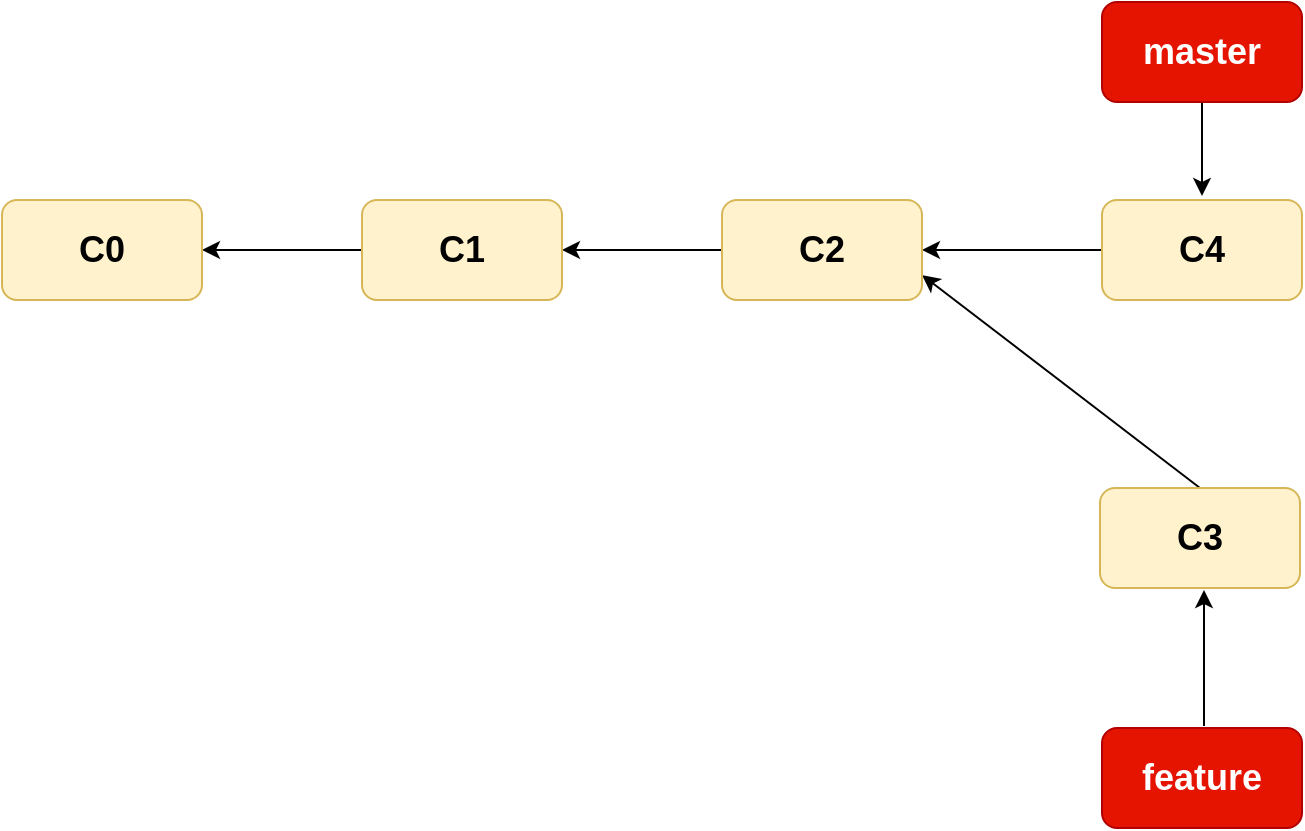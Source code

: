 <mxfile>
    <diagram id="Zphku5AM_jrOAezdSDCR" name="第 1 页">
        <mxGraphModel dx="1687" dy="1404" grid="1" gridSize="10" guides="1" tooltips="1" connect="1" arrows="1" fold="1" page="1" pageScale="1" pageWidth="827" pageHeight="1169" math="0" shadow="0">
            <root>
                <mxCell id="0"/>
                <mxCell id="1" parent="0"/>
                <mxCell id="4" value="" style="edgeStyle=none;html=1;fontSize=18;fontStyle=1;startArrow=classic;startFill=1;endArrow=none;endFill=0;" parent="1" source="2" target="3" edge="1">
                    <mxGeometry relative="1" as="geometry"/>
                </mxCell>
                <mxCell id="2" value="C0" style="rounded=1;whiteSpace=wrap;html=1;fillColor=#fff2cc;strokeColor=#d6b656;fontSize=18;fontStyle=1" parent="1" vertex="1">
                    <mxGeometry x="50" y="340" width="100" height="50" as="geometry"/>
                </mxCell>
                <mxCell id="6" value="" style="edgeStyle=none;html=1;fontSize=18;fontStyle=1;startArrow=classic;startFill=1;endArrow=none;endFill=0;" parent="1" source="3" target="5" edge="1">
                    <mxGeometry relative="1" as="geometry"/>
                </mxCell>
                <mxCell id="3" value="C1" style="rounded=1;whiteSpace=wrap;html=1;fillColor=#fff2cc;strokeColor=#d6b656;fontSize=18;fontStyle=1" parent="1" vertex="1">
                    <mxGeometry x="230" y="340" width="100" height="50" as="geometry"/>
                </mxCell>
                <mxCell id="8" value="" style="edgeStyle=none;html=1;fontSize=18;fontStyle=1;startArrow=classic;startFill=1;endArrow=none;endFill=0;" parent="1" target="7" edge="1">
                    <mxGeometry relative="1" as="geometry">
                        <mxPoint x="650" y="338" as="sourcePoint"/>
                    </mxGeometry>
                </mxCell>
                <mxCell id="13" value="" style="edgeStyle=none;html=1;exitX=1;exitY=0.75;exitDx=0;exitDy=0;entryX=0.5;entryY=0;entryDx=0;entryDy=0;startArrow=classic;startFill=1;endArrow=none;endFill=0;" parent="1" source="5" target="12" edge="1">
                    <mxGeometry relative="1" as="geometry"/>
                </mxCell>
                <mxCell id="21" value="" style="edgeStyle=none;html=1;startArrow=classic;startFill=1;endArrow=none;endFill=0;" parent="1" source="5" target="20" edge="1">
                    <mxGeometry relative="1" as="geometry"/>
                </mxCell>
                <mxCell id="5" value="C2" style="rounded=1;whiteSpace=wrap;html=1;fillColor=#fff2cc;strokeColor=#d6b656;fontSize=18;fontStyle=1" parent="1" vertex="1">
                    <mxGeometry x="410" y="340" width="100" height="50" as="geometry"/>
                </mxCell>
                <mxCell id="7" value="master" style="rounded=1;whiteSpace=wrap;html=1;fillColor=#e51400;strokeColor=#B20000;fontColor=#ffffff;fontSize=18;fontStyle=1" parent="1" vertex="1">
                    <mxGeometry x="600" y="241" width="100" height="50" as="geometry"/>
                </mxCell>
                <mxCell id="11" value="feature" style="rounded=1;whiteSpace=wrap;html=1;fillColor=#e51400;strokeColor=#B20000;fontColor=#ffffff;fontSize=18;fontStyle=1" parent="1" vertex="1">
                    <mxGeometry x="600" y="604" width="100" height="50" as="geometry"/>
                </mxCell>
                <mxCell id="12" value="C3" style="rounded=1;whiteSpace=wrap;html=1;fillColor=#fff2cc;strokeColor=#d6b656;fontSize=18;fontStyle=1" parent="1" vertex="1">
                    <mxGeometry x="599" y="484" width="100" height="50" as="geometry"/>
                </mxCell>
                <mxCell id="19" value="" style="endArrow=classic;html=1;exitX=0.5;exitY=0;exitDx=0;exitDy=0;entryX=0.5;entryY=1;entryDx=0;entryDy=0;" parent="1" edge="1">
                    <mxGeometry width="50" height="50" relative="1" as="geometry">
                        <mxPoint x="651" y="603" as="sourcePoint"/>
                        <mxPoint x="651" y="535" as="targetPoint"/>
                    </mxGeometry>
                </mxCell>
                <mxCell id="20" value="C4" style="rounded=1;whiteSpace=wrap;html=1;fillColor=#fff2cc;strokeColor=#d6b656;fontSize=18;fontStyle=1" parent="1" vertex="1">
                    <mxGeometry x="600" y="340" width="100" height="50" as="geometry"/>
                </mxCell>
            </root>
        </mxGraphModel>
    </diagram>
</mxfile>